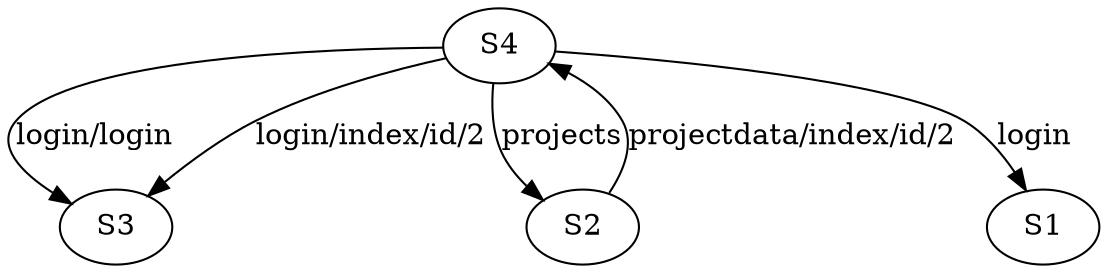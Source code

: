 digraph fsm {
S4 -> S3 [label="login/login"];
S4 -> S2 [label="projects"];
S4 -> S1 [label="login"];
S4 -> S3 [label="login/index/id/2"];
S2 -> S4 [label="projectdata/index/id/2"];
}
